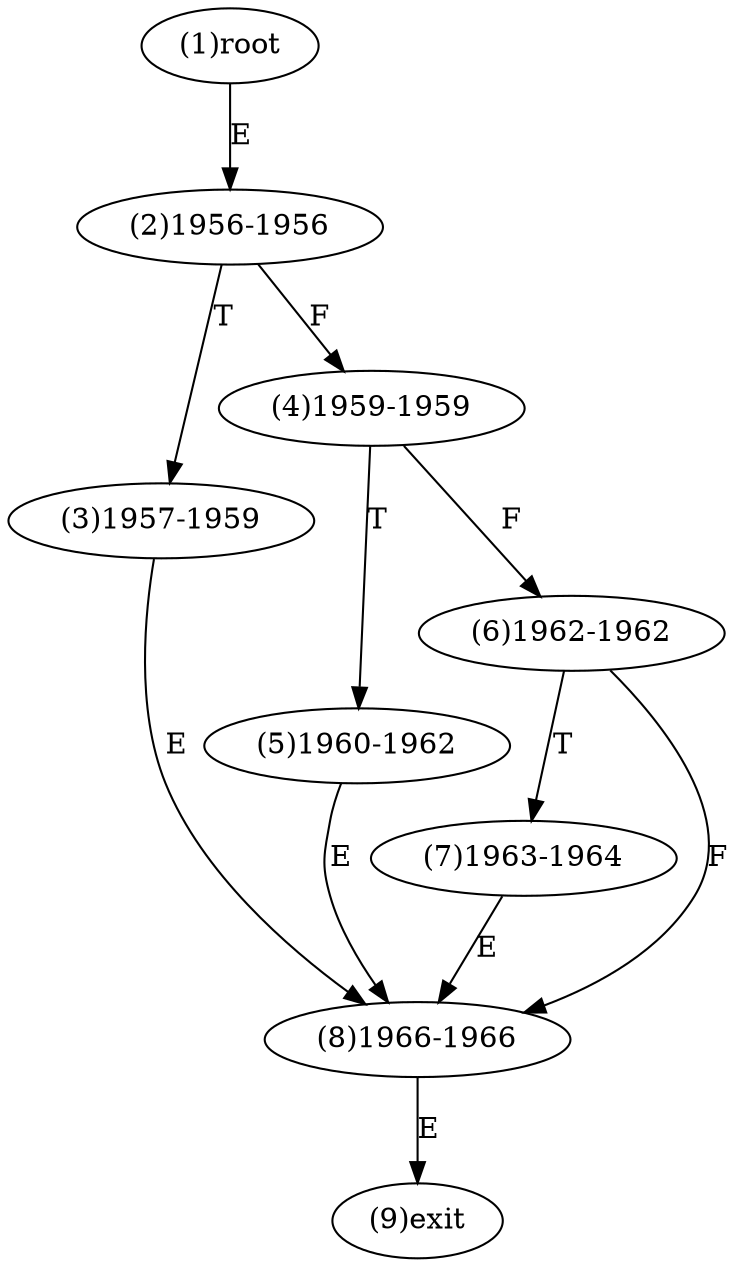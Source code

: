 digraph "" { 
1[ label="(1)root"];
2[ label="(2)1956-1956"];
3[ label="(3)1957-1959"];
4[ label="(4)1959-1959"];
5[ label="(5)1960-1962"];
6[ label="(6)1962-1962"];
7[ label="(7)1963-1964"];
8[ label="(8)1966-1966"];
9[ label="(9)exit"];
1->2[ label="E"];
2->4[ label="F"];
2->3[ label="T"];
3->8[ label="E"];
4->6[ label="F"];
4->5[ label="T"];
5->8[ label="E"];
6->8[ label="F"];
6->7[ label="T"];
7->8[ label="E"];
8->9[ label="E"];
}